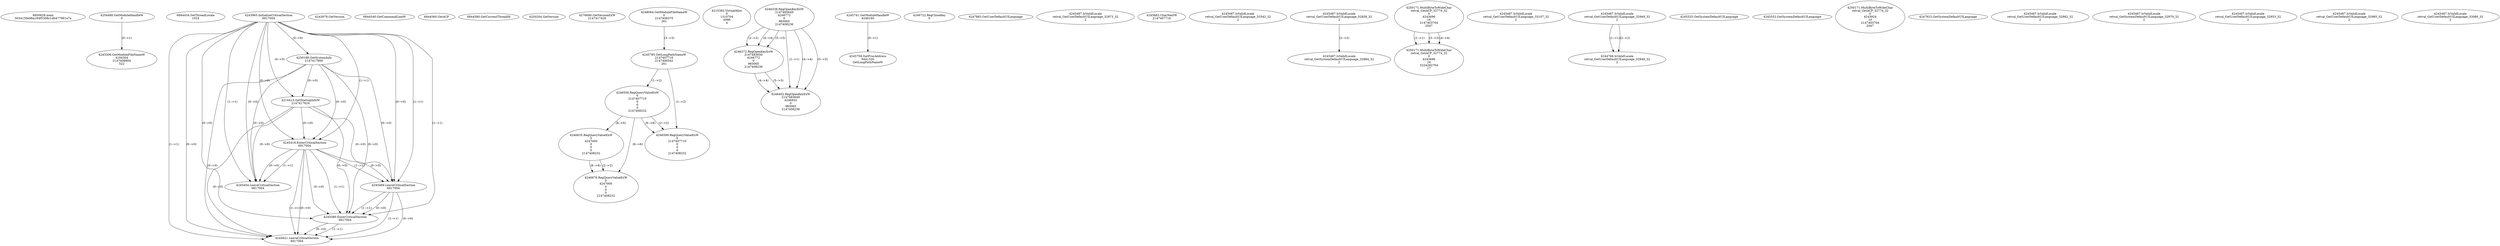 // Global SCDG with merge call
digraph {
	0 [label="6850628.main
0034150e96a164f5308c1d6477961a7a"]
	1 [label="4254480.GetModuleHandleW
0"]
	2 [label="6844434.SetThreadLocale
1024"]
	3 [label="4243965.InitializeCriticalSection
6917004"]
	4 [label="4243979.GetVersion
"]
	5 [label="4250188.GetSystemInfo
2147417660"]
	3 -> 5 [label="(0-->0)"]
	6 [label="6844540.GetCommandLineW
"]
	7 [label="4214413.GetStartupInfoW
2147417624"]
	3 -> 7 [label="(0-->0)"]
	5 -> 7 [label="(0-->0)"]
	8 [label="6844560.GetACP
"]
	9 [label="6844580.GetCurrentThreadId
"]
	10 [label="4250204.GetVersion
"]
	11 [label="4276690.GetVersionExW
2147417420"]
	12 [label="4243306.GetModuleFileNameW
4194304
2147408904
522"]
	1 -> 12 [label="(0-->1)"]
	13 [label="4248064.GetModuleFileNameW
0
2147408370
261"]
	14 [label="4215383.VirtualAlloc
0
1310704
4096
4"]
	15 [label="4246338.RegOpenKeyExW
2147483649
4246772
0
983065
2147408236"]
	16 [label="4245741.GetModuleHandleW
4246160"]
	17 [label="4245758.GetProcAddress
9441320
GetLongPathNameW"]
	16 -> 17 [label="(0-->1)"]
	18 [label="4245785.GetLongPathNameW
2147407710
2147406542
261"]
	13 -> 18 [label="(3-->3)"]
	19 [label="4246556.RegQueryValueExW
0
2147407710
0
0
0
2147408232"]
	18 -> 19 [label="(1-->2)"]
	20 [label="4246599.RegQueryValueExW
0
2147407710
0
0
0
2147408232"]
	18 -> 20 [label="(1-->2)"]
	19 -> 20 [label="(2-->2)"]
	19 -> 20 [label="(6-->6)"]
	21 [label="4246722.RegCloseKey
0"]
	22 [label="4247883.GetUserDefaultUILanguage
"]
	23 [label="4245418.EnterCriticalSection
6917004"]
	3 -> 23 [label="(1-->1)"]
	3 -> 23 [label="(0-->0)"]
	5 -> 23 [label="(0-->0)"]
	7 -> 23 [label="(0-->0)"]
	24 [label="4245469.LeaveCriticalSection
6917004"]
	3 -> 24 [label="(1-->1)"]
	23 -> 24 [label="(1-->1)"]
	3 -> 24 [label="(0-->0)"]
	5 -> 24 [label="(0-->0)"]
	7 -> 24 [label="(0-->0)"]
	23 -> 24 [label="(0-->0)"]
	25 [label="4245487.IsValidLocale
retval_GetUserDefaultUILanguage_32973_32
2"]
	26 [label="4246372.RegOpenKeyExW
2147483650
4246772
0
983065
2147408236"]
	15 -> 26 [label="(2-->2)"]
	15 -> 26 [label="(4-->4)"]
	15 -> 26 [label="(5-->5)"]
	27 [label="4246402.RegOpenKeyExW
2147483649
4246832
0
983065
2147408236"]
	15 -> 27 [label="(1-->1)"]
	15 -> 27 [label="(4-->4)"]
	26 -> 27 [label="(4-->4)"]
	15 -> 27 [label="(5-->5)"]
	26 -> 27 [label="(5-->5)"]
	28 [label="4245683.CharNextW
2147407716"]
	29 [label="4246635.RegQueryValueExW
0
4247000
0
0
0
2147408232"]
	19 -> 29 [label="(6-->6)"]
	30 [label="4246676.RegQueryValueExW
0
4247000
0
0
0
2147408232"]
	29 -> 30 [label="(2-->2)"]
	19 -> 30 [label="(6-->6)"]
	29 -> 30 [label="(6-->6)"]
	31 [label="4245487.IsValidLocale
retval_GetUserDefaultUILanguage_33342_32
2"]
	32 [label="4245487.IsValidLocale
retval_GetUserDefaultUILanguage_32838_32
2"]
	33 [label="4250171.MultiByteToWideChar
retval_GetACP_32774_32
0
4243696
16
2147403704
2047"]
	34 [label="4250171.MultiByteToWideChar
retval_GetACP_32774_32
0
4243696
16
3224282764
17"]
	33 -> 34 [label="(1-->1)"]
	33 -> 34 [label="(3-->3)"]
	33 -> 34 [label="(4-->4)"]
	35 [label="4245487.IsValidLocale
retval_GetUserDefaultUILanguage_33107_32
2"]
	36 [label="4245487.IsValidLocale
retval_GetUserDefaultUILanguage_32949_32
2"]
	37 [label="4244766.IsValidLocale
retval_GetUserDefaultUILanguage_32949_32
2"]
	36 -> 37 [label="(1-->1)"]
	36 -> 37 [label="(2-->2)"]
	38 [label="4245525.GetSystemDefaultUILanguage
"]
	39 [label="4245552.GetSystemDefaultUILanguage
"]
	40 [label="4250171.MultiByteToWideChar
retval_GetACP_32774_32
0
4243924
10
2147403704
2047"]
	41 [label="4245580.EnterCriticalSection
6917004"]
	3 -> 41 [label="(1-->1)"]
	23 -> 41 [label="(1-->1)"]
	24 -> 41 [label="(1-->1)"]
	3 -> 41 [label="(0-->0)"]
	5 -> 41 [label="(0-->0)"]
	7 -> 41 [label="(0-->0)"]
	23 -> 41 [label="(0-->0)"]
	24 -> 41 [label="(0-->0)"]
	42 [label="4245621.LeaveCriticalSection
6917004"]
	3 -> 42 [label="(1-->1)"]
	23 -> 42 [label="(1-->1)"]
	24 -> 42 [label="(1-->1)"]
	41 -> 42 [label="(1-->1)"]
	3 -> 42 [label="(0-->0)"]
	5 -> 42 [label="(0-->0)"]
	7 -> 42 [label="(0-->0)"]
	23 -> 42 [label="(0-->0)"]
	24 -> 42 [label="(0-->0)"]
	41 -> 42 [label="(0-->0)"]
	43 [label="4247923.GetSystemDefaultUILanguage
"]
	44 [label="4245487.IsValidLocale
retval_GetSystemDefaultUILanguage_32884_32
2"]
	32 -> 44 [label="(2-->2)"]
	45 [label="4245487.IsValidLocale
retval_GetUserDefaultUILanguage_32862_32
2"]
	46 [label="4245454.LeaveCriticalSection
6917004"]
	3 -> 46 [label="(1-->1)"]
	23 -> 46 [label="(1-->1)"]
	3 -> 46 [label="(0-->0)"]
	5 -> 46 [label="(0-->0)"]
	7 -> 46 [label="(0-->0)"]
	23 -> 46 [label="(0-->0)"]
	47 [label="4245487.IsValidLocale
retval_GetSystemDefaultUILanguage_32979_32
2"]
	48 [label="4245487.IsValidLocale
retval_GetUserDefaultUILanguage_32953_32
2"]
	49 [label="4245487.IsValidLocale
retval_GetUserDefaultUILanguage_32985_32
2"]
	50 [label="4245487.IsValidLocale
retval_GetUserDefaultUILanguage_33080_32
2"]
}
